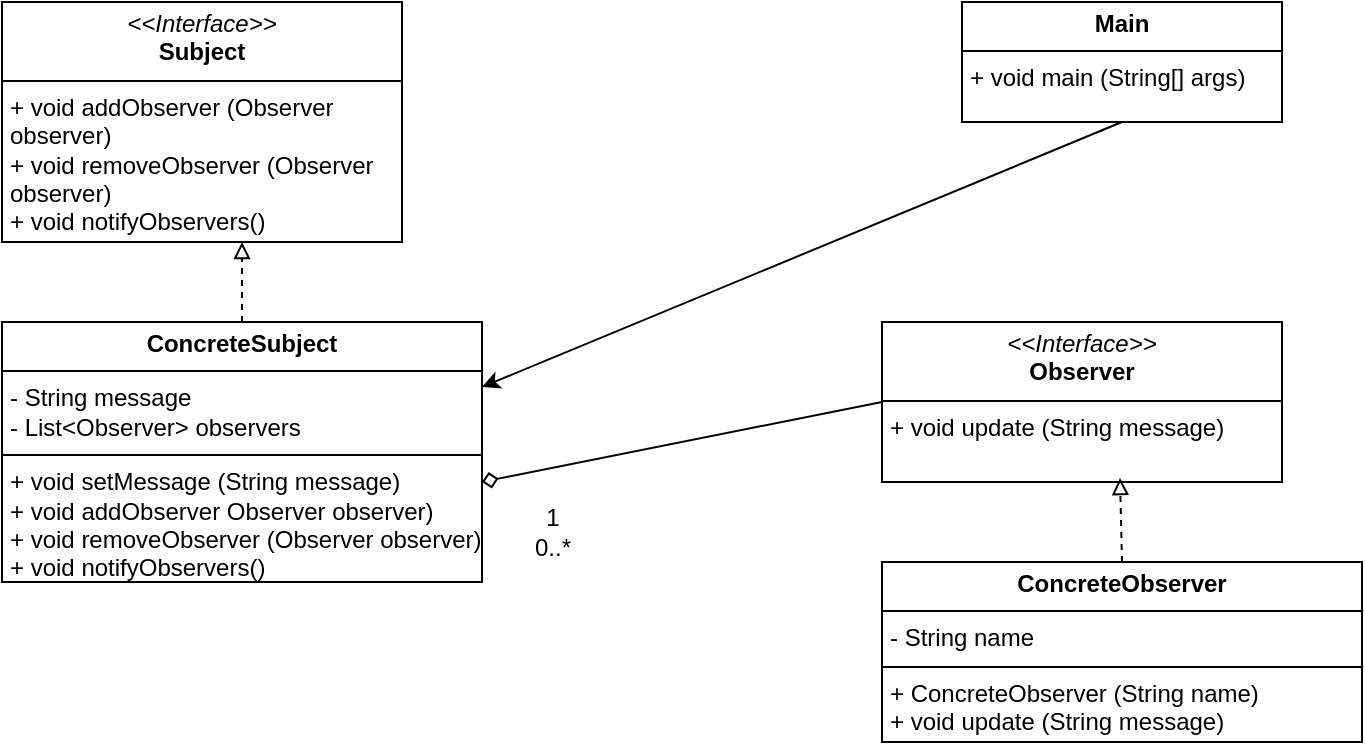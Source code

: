 <mxfile version="24.7.6">
  <diagram name="Сторінка-1" id="XFkmgC2-cIoMLbvUJ6-7">
    <mxGraphModel dx="880" dy="468" grid="1" gridSize="10" guides="1" tooltips="1" connect="1" arrows="1" fold="1" page="1" pageScale="1" pageWidth="827" pageHeight="1169" math="0" shadow="0">
      <root>
        <mxCell id="0" />
        <mxCell id="1" parent="0" />
        <mxCell id="e3rl6N9oOdu6z722d7dT-7" style="edgeStyle=none;rounded=0;orthogonalLoop=1;jettySize=auto;html=1;exitX=0.5;exitY=1;exitDx=0;exitDy=0;entryX=1;entryY=0.25;entryDx=0;entryDy=0;" edge="1" parent="1" source="e3rl6N9oOdu6z722d7dT-1" target="e3rl6N9oOdu6z722d7dT-3">
          <mxGeometry relative="1" as="geometry" />
        </mxCell>
        <mxCell id="e3rl6N9oOdu6z722d7dT-1" value="&lt;p style=&quot;margin:0px;margin-top:4px;text-align:center;&quot;&gt;&lt;b&gt;Main&lt;/b&gt;&lt;/p&gt;&lt;hr size=&quot;1&quot; style=&quot;border-style:solid;&quot;&gt;&lt;p style=&quot;margin:0px;margin-left:4px;&quot;&gt;+ void main (String[] args)&lt;/p&gt;" style="verticalAlign=top;align=left;overflow=fill;html=1;whiteSpace=wrap;" vertex="1" parent="1">
          <mxGeometry x="560" y="40" width="160" height="60" as="geometry" />
        </mxCell>
        <mxCell id="e3rl6N9oOdu6z722d7dT-2" value="&lt;p style=&quot;margin:0px;margin-top:4px;text-align:center;&quot;&gt;&lt;i&gt;&amp;lt;&amp;lt;Interface&amp;gt;&amp;gt;&lt;/i&gt;&lt;br&gt;&lt;b&gt;Subject&lt;/b&gt;&lt;/p&gt;&lt;hr size=&quot;1&quot; style=&quot;border-style:solid;&quot;&gt;&lt;p style=&quot;margin:0px;margin-left:4px;&quot;&gt;+ void addObserver (Observer observer)&lt;/p&gt;&lt;p style=&quot;margin:0px;margin-left:4px;&quot;&gt;+ void removeObserver&amp;nbsp;&lt;span style=&quot;background-color: initial;&quot;&gt;(Observer observer)&lt;/span&gt;&lt;/p&gt;&lt;p style=&quot;margin:0px;margin-left:4px;&quot;&gt;&lt;span style=&quot;background-color: initial;&quot;&gt;+ void notifyObservers()&lt;/span&gt;&lt;/p&gt;" style="verticalAlign=top;align=left;overflow=fill;html=1;whiteSpace=wrap;" vertex="1" parent="1">
          <mxGeometry x="80" y="40" width="200" height="120" as="geometry" />
        </mxCell>
        <mxCell id="e3rl6N9oOdu6z722d7dT-3" value="&lt;p style=&quot;margin:0px;margin-top:4px;text-align:center;&quot;&gt;&lt;b&gt;ConcreteSubject&lt;/b&gt;&lt;/p&gt;&lt;hr size=&quot;1&quot; style=&quot;border-style:solid;&quot;&gt;&lt;p style=&quot;margin:0px;margin-left:4px;&quot;&gt;- String message&lt;/p&gt;&lt;p style=&quot;margin:0px;margin-left:4px;&quot;&gt;- List&amp;lt;Observer&amp;gt; observers&lt;/p&gt;&lt;hr size=&quot;1&quot; style=&quot;border-style:solid;&quot;&gt;&lt;p style=&quot;margin:0px;margin-left:4px;&quot;&gt;+ void setMessage (String message)&lt;/p&gt;&lt;p style=&quot;margin:0px;margin-left:4px;&quot;&gt;+ void addObserver Observer observer)&lt;/p&gt;&lt;p style=&quot;margin: 0px 0px 0px 4px;&quot;&gt;+ void removeObserver&amp;nbsp;&lt;span style=&quot;background-color: initial;&quot;&gt;(Observer observer)&lt;/span&gt;&lt;/p&gt;&lt;p style=&quot;margin: 0px 0px 0px 4px;&quot;&gt;&lt;span style=&quot;background-color: initial;&quot;&gt;+ void notifyObservers()&lt;/span&gt;&lt;/p&gt;" style="verticalAlign=top;align=left;overflow=fill;html=1;whiteSpace=wrap;" vertex="1" parent="1">
          <mxGeometry x="80" y="200" width="240" height="130" as="geometry" />
        </mxCell>
        <mxCell id="e3rl6N9oOdu6z722d7dT-4" value="&lt;p style=&quot;margin:0px;margin-top:4px;text-align:center;&quot;&gt;&lt;i&gt;&amp;lt;&amp;lt;Interface&amp;gt;&amp;gt;&lt;/i&gt;&lt;br&gt;&lt;b&gt;Observer&lt;/b&gt;&lt;/p&gt;&lt;hr size=&quot;1&quot; style=&quot;border-style:solid;&quot;&gt;&lt;p style=&quot;margin:0px;margin-left:4px;&quot;&gt;+ void update (String message)&lt;/p&gt;" style="verticalAlign=top;align=left;overflow=fill;html=1;whiteSpace=wrap;" vertex="1" parent="1">
          <mxGeometry x="520" y="200" width="200" height="80" as="geometry" />
        </mxCell>
        <mxCell id="e3rl6N9oOdu6z722d7dT-5" value="&lt;p style=&quot;margin:0px;margin-top:4px;text-align:center;&quot;&gt;&lt;b&gt;ConcreteObserver&lt;/b&gt;&lt;/p&gt;&lt;hr size=&quot;1&quot; style=&quot;border-style:solid;&quot;&gt;&lt;p style=&quot;margin:0px;margin-left:4px;&quot;&gt;- String name&lt;/p&gt;&lt;hr size=&quot;1&quot; style=&quot;border-style:solid;&quot;&gt;&lt;p style=&quot;margin:0px;margin-left:4px;&quot;&gt;+ ConcreteObserver (String name)&lt;/p&gt;&lt;p style=&quot;margin:0px;margin-left:4px;&quot;&gt;+ void update (String message)&lt;/p&gt;" style="verticalAlign=top;align=left;overflow=fill;html=1;whiteSpace=wrap;" vertex="1" parent="1">
          <mxGeometry x="520" y="320" width="240" height="90" as="geometry" />
        </mxCell>
        <mxCell id="e3rl6N9oOdu6z722d7dT-8" style="edgeStyle=orthogonalEdgeStyle;rounded=0;orthogonalLoop=1;jettySize=auto;html=1;exitX=0.5;exitY=0;exitDx=0;exitDy=0;entryX=0.6;entryY=1;entryDx=0;entryDy=0;entryPerimeter=0;endArrow=block;endFill=0;dashed=1;" edge="1" parent="1" source="e3rl6N9oOdu6z722d7dT-3" target="e3rl6N9oOdu6z722d7dT-2">
          <mxGeometry relative="1" as="geometry" />
        </mxCell>
        <mxCell id="e3rl6N9oOdu6z722d7dT-12" style="edgeStyle=none;rounded=0;orthogonalLoop=1;jettySize=auto;html=1;exitX=0.5;exitY=0;exitDx=0;exitDy=0;entryX=0.595;entryY=0.975;entryDx=0;entryDy=0;entryPerimeter=0;endArrow=block;endFill=0;dashed=1;" edge="1" parent="1" source="e3rl6N9oOdu6z722d7dT-5" target="e3rl6N9oOdu6z722d7dT-4">
          <mxGeometry relative="1" as="geometry" />
        </mxCell>
        <mxCell id="e3rl6N9oOdu6z722d7dT-13" style="edgeStyle=none;rounded=0;orthogonalLoop=1;jettySize=auto;html=1;exitX=0;exitY=0.5;exitDx=0;exitDy=0;entryX=1;entryY=0.615;entryDx=0;entryDy=0;entryPerimeter=0;endArrow=diamond;endFill=0;" edge="1" parent="1" source="e3rl6N9oOdu6z722d7dT-4" target="e3rl6N9oOdu6z722d7dT-3">
          <mxGeometry relative="1" as="geometry" />
        </mxCell>
        <mxCell id="e3rl6N9oOdu6z722d7dT-14" value="1&lt;div&gt;0..*&lt;/div&gt;" style="text;html=1;align=center;verticalAlign=middle;resizable=0;points=[];autosize=1;strokeColor=none;fillColor=none;" vertex="1" parent="1">
          <mxGeometry x="335" y="285" width="40" height="40" as="geometry" />
        </mxCell>
      </root>
    </mxGraphModel>
  </diagram>
</mxfile>
